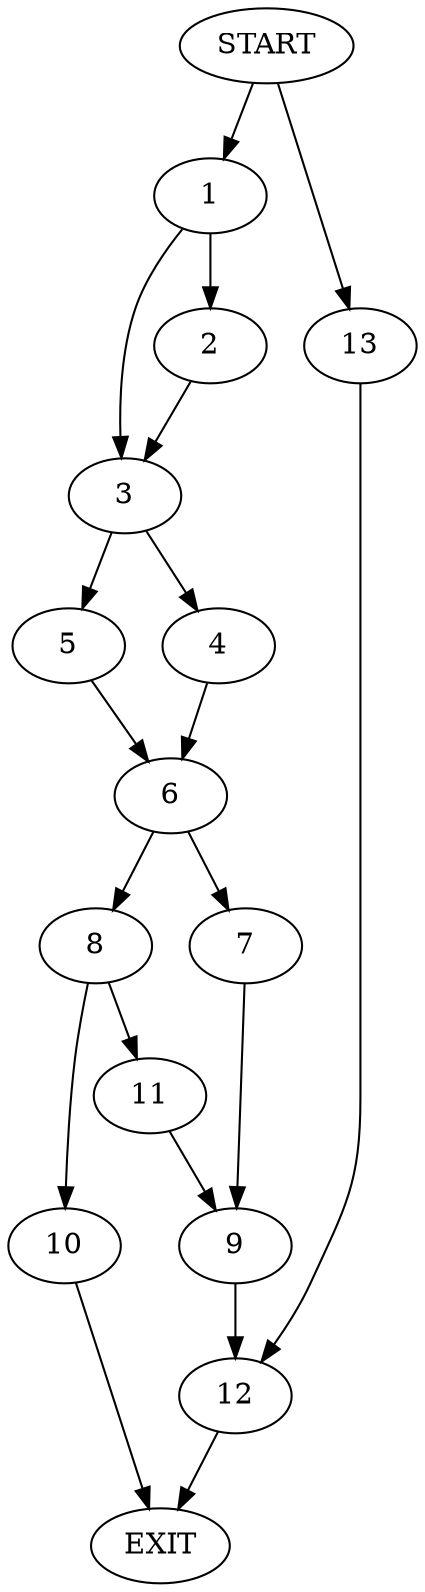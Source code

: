 digraph {
0 [label="START"]
14 [label="EXIT"]
0 -> 1
1 -> 2
1 -> 3
2 -> 3
3 -> 4
3 -> 5
4 -> 6
5 -> 6
6 -> 7
6 -> 8
7 -> 9
8 -> 10
8 -> 11
9 -> 12
10 -> 14
11 -> 9
12 -> 14
0 -> 13
13 -> 12
}
